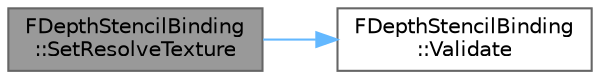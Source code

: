 digraph "FDepthStencilBinding::SetResolveTexture"
{
 // INTERACTIVE_SVG=YES
 // LATEX_PDF_SIZE
  bgcolor="transparent";
  edge [fontname=Helvetica,fontsize=10,labelfontname=Helvetica,labelfontsize=10];
  node [fontname=Helvetica,fontsize=10,shape=box,height=0.2,width=0.4];
  rankdir="LR";
  Node1 [id="Node000001",label="FDepthStencilBinding\l::SetResolveTexture",height=0.2,width=0.4,color="gray40", fillcolor="grey60", style="filled", fontcolor="black",tooltip=" "];
  Node1 -> Node2 [id="edge1_Node000001_Node000002",color="steelblue1",style="solid",tooltip=" "];
  Node2 [id="Node000002",label="FDepthStencilBinding\l::Validate",height=0.2,width=0.4,color="grey40", fillcolor="white", style="filled",URL="$d1/d1e/structFDepthStencilBinding.html#a76a058d08d4a4680e7c535ab1da39ab4",tooltip=" "];
}
